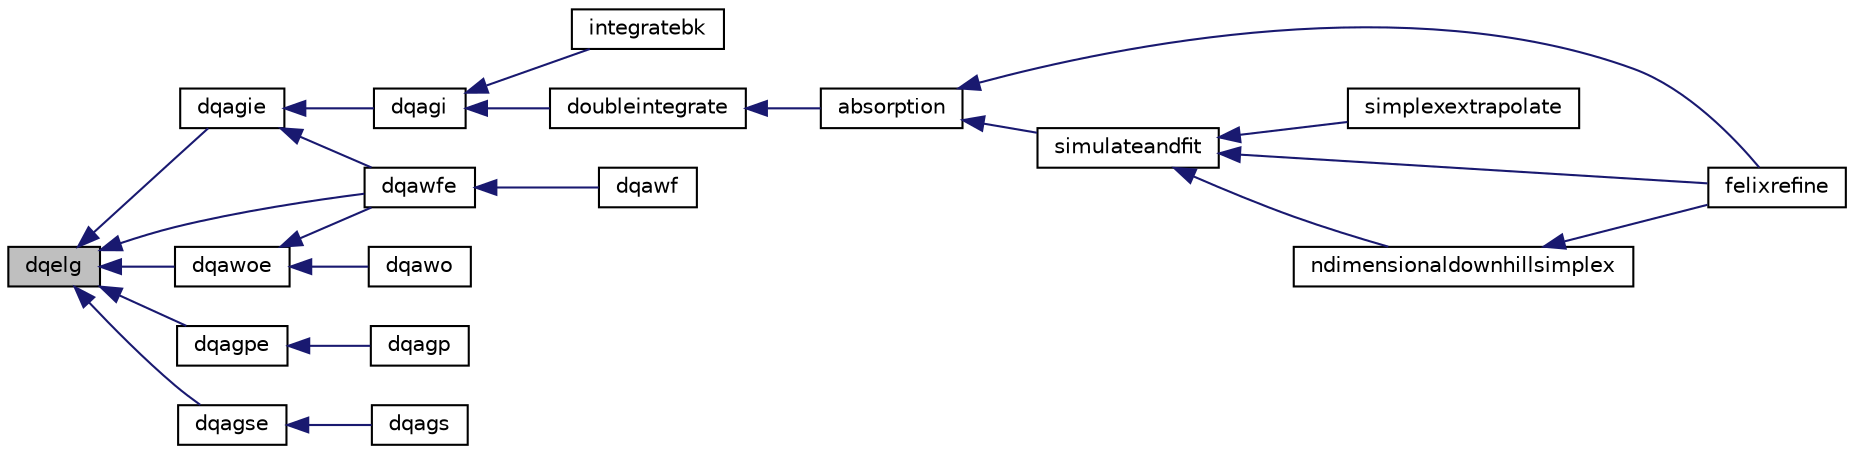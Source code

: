 digraph "dqelg"
{
  edge [fontname="Helvetica",fontsize="10",labelfontname="Helvetica",labelfontsize="10"];
  node [fontname="Helvetica",fontsize="10",shape=record];
  rankdir="LR";
  Node1 [label="dqelg",height=0.2,width=0.4,color="black", fillcolor="grey75", style="filled", fontcolor="black"];
  Node1 -> Node2 [dir="back",color="midnightblue",fontsize="10",style="solid",fontname="Helvetica"];
  Node2 [label="dqagie",height=0.2,width=0.4,color="black", fillcolor="white", style="filled",URL="$quadpack__double_8f90.html#a4fa2ee03610525a32e9320c8dcb68a9f"];
  Node2 -> Node3 [dir="back",color="midnightblue",fontsize="10",style="solid",fontname="Helvetica"];
  Node3 [label="dqagi",height=0.2,width=0.4,color="black", fillcolor="white", style="filled",URL="$quadpack__double_8f90.html#aa62896aeb27d272531de002660a33d3c"];
  Node3 -> Node4 [dir="back",color="midnightblue",fontsize="10",style="solid",fontname="Helvetica"];
  Node4 [label="doubleintegrate",height=0.2,width=0.4,color="black", fillcolor="white", style="filled",URL="$Ug_8f90.html#a72eb459681c0220af8f3fbd3d64bb510"];
  Node4 -> Node5 [dir="back",color="midnightblue",fontsize="10",style="solid",fontname="Helvetica"];
  Node5 [label="absorption",height=0.2,width=0.4,color="black", fillcolor="white", style="filled",URL="$Ug_8f90.html#a5637638595593ffb09280db93d99adc1"];
  Node5 -> Node6 [dir="back",color="midnightblue",fontsize="10",style="solid",fontname="Helvetica"];
  Node6 [label="simulateandfit",height=0.2,width=0.4,color="black", fillcolor="white", style="filled",URL="$felixfunction_8f90.html#adcb9fd1a6de6119cd7591814585634cd"];
  Node6 -> Node7 [dir="back",color="midnightblue",fontsize="10",style="solid",fontname="Helvetica"];
  Node7 [label="felixrefine",height=0.2,width=0.4,color="black", fillcolor="white", style="filled",URL="$felixrefine_8f90.html#aecbf263fc9c06070ed63b7a31c76bbef"];
  Node6 -> Node8 [dir="back",color="midnightblue",fontsize="10",style="solid",fontname="Helvetica"];
  Node8 [label="ndimensionaldownhillsimplex",height=0.2,width=0.4,color="black", fillcolor="white", style="filled",URL="$simplex_8f90.html#a51042de79e202f5b883de0d70b0815dc"];
  Node8 -> Node7 [dir="back",color="midnightblue",fontsize="10",style="solid",fontname="Helvetica"];
  Node6 -> Node9 [dir="back",color="midnightblue",fontsize="10",style="solid",fontname="Helvetica"];
  Node9 [label="simplexextrapolate",height=0.2,width=0.4,color="black", fillcolor="white", style="filled",URL="$simplex_8f90.html#a25ad91b0853caf2e81addb68f144b5a1"];
  Node5 -> Node7 [dir="back",color="midnightblue",fontsize="10",style="solid",fontname="Helvetica"];
  Node3 -> Node10 [dir="back",color="midnightblue",fontsize="10",style="solid",fontname="Helvetica"];
  Node10 [label="integratebk",height=0.2,width=0.4,color="black", fillcolor="white", style="filled",URL="$Ug_8f90.html#a97a1ba7f90ab5fc4abd72181dcdb8775"];
  Node2 -> Node11 [dir="back",color="midnightblue",fontsize="10",style="solid",fontname="Helvetica"];
  Node11 [label="dqawfe",height=0.2,width=0.4,color="black", fillcolor="white", style="filled",URL="$quadpack__double_8f90.html#a8c991ec87bb2062a57a3ed106c26c19e"];
  Node11 -> Node12 [dir="back",color="midnightblue",fontsize="10",style="solid",fontname="Helvetica"];
  Node12 [label="dqawf",height=0.2,width=0.4,color="black", fillcolor="white", style="filled",URL="$quadpack__double_8f90.html#a14831c99e9c4752832697dea9fcae661"];
  Node1 -> Node13 [dir="back",color="midnightblue",fontsize="10",style="solid",fontname="Helvetica"];
  Node13 [label="dqagpe",height=0.2,width=0.4,color="black", fillcolor="white", style="filled",URL="$quadpack__double_8f90.html#ab6d99ae01de91bf5250781953d1569d9"];
  Node13 -> Node14 [dir="back",color="midnightblue",fontsize="10",style="solid",fontname="Helvetica"];
  Node14 [label="dqagp",height=0.2,width=0.4,color="black", fillcolor="white", style="filled",URL="$quadpack__double_8f90.html#adaef14afb9399a12c08a901eca41f20c"];
  Node1 -> Node15 [dir="back",color="midnightblue",fontsize="10",style="solid",fontname="Helvetica"];
  Node15 [label="dqagse",height=0.2,width=0.4,color="black", fillcolor="white", style="filled",URL="$quadpack__double_8f90.html#a897a0804db15555d19878b8ed6596af8"];
  Node15 -> Node16 [dir="back",color="midnightblue",fontsize="10",style="solid",fontname="Helvetica"];
  Node16 [label="dqags",height=0.2,width=0.4,color="black", fillcolor="white", style="filled",URL="$quadpack__double_8f90.html#a37e84440640f78a4bccdd3fe1d841d50"];
  Node1 -> Node11 [dir="back",color="midnightblue",fontsize="10",style="solid",fontname="Helvetica"];
  Node1 -> Node17 [dir="back",color="midnightblue",fontsize="10",style="solid",fontname="Helvetica"];
  Node17 [label="dqawoe",height=0.2,width=0.4,color="black", fillcolor="white", style="filled",URL="$quadpack__double_8f90.html#ad36d43d285454b23e26b1131fa6c18c7"];
  Node17 -> Node11 [dir="back",color="midnightblue",fontsize="10",style="solid",fontname="Helvetica"];
  Node17 -> Node18 [dir="back",color="midnightblue",fontsize="10",style="solid",fontname="Helvetica"];
  Node18 [label="dqawo",height=0.2,width=0.4,color="black", fillcolor="white", style="filled",URL="$quadpack__double_8f90.html#a67efe6ee58123b07140ed29234f59f59"];
}
